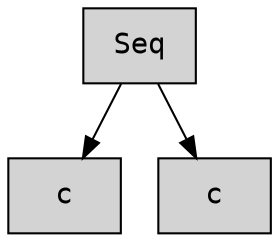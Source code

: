 digraph AST {
node [shape=box style=filled fontname=Courier];
0[label="Seq"];
0 -> 1;
1[label="c"];
0 -> 2;
2[label="c"];
}
